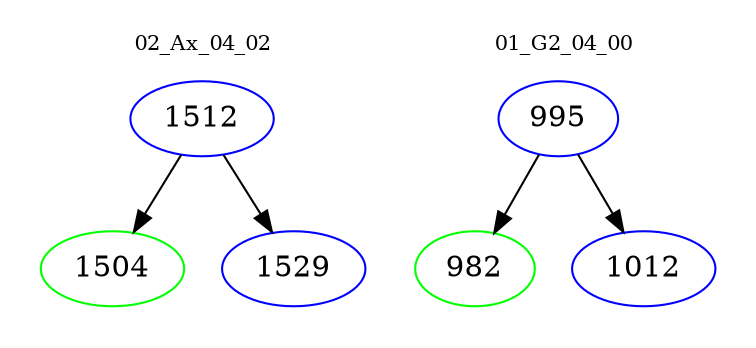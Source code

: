 digraph{
subgraph cluster_0 {
color = white
label = "02_Ax_04_02";
fontsize=10;
T0_1512 [label="1512", color="blue"]
T0_1512 -> T0_1504 [color="black"]
T0_1504 [label="1504", color="green"]
T0_1512 -> T0_1529 [color="black"]
T0_1529 [label="1529", color="blue"]
}
subgraph cluster_1 {
color = white
label = "01_G2_04_00";
fontsize=10;
T1_995 [label="995", color="blue"]
T1_995 -> T1_982 [color="black"]
T1_982 [label="982", color="green"]
T1_995 -> T1_1012 [color="black"]
T1_1012 [label="1012", color="blue"]
}
}
